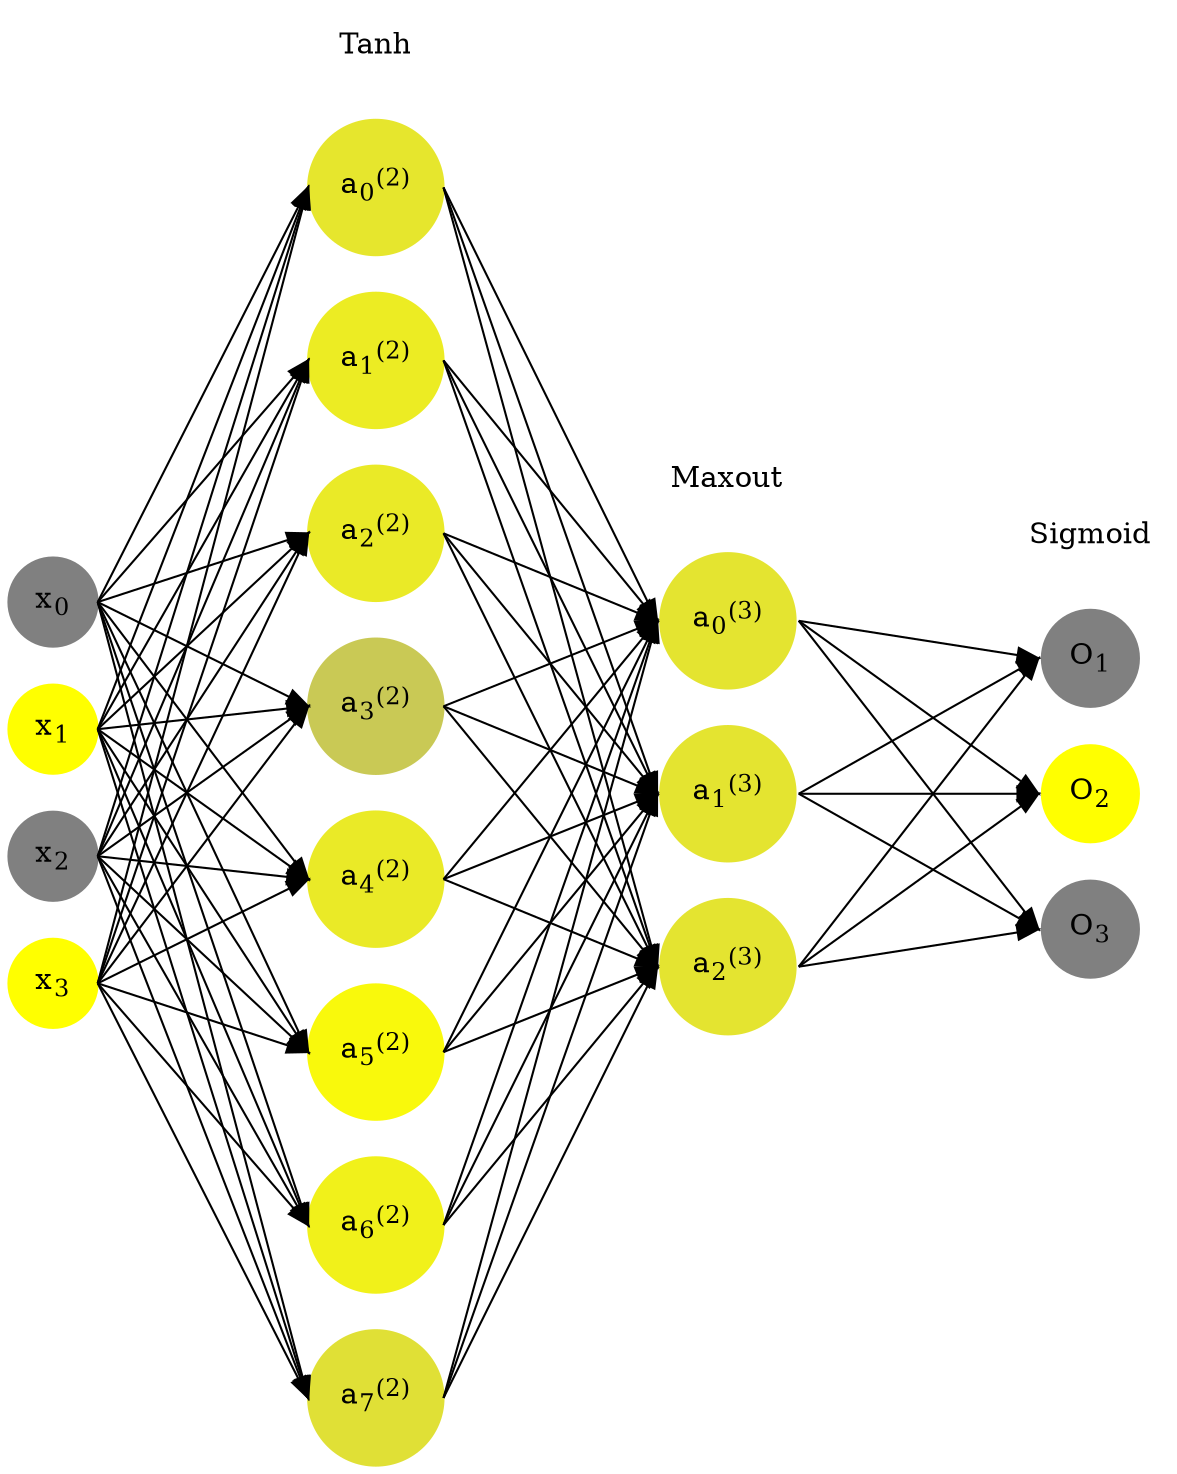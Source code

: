 digraph G {
	rankdir = LR;
	splines=false;
	edge[style=invis];
	ranksep= 1.4;
	{
	node [shape=circle, color="0.1667, 0.0, 0.5", style=filled, fillcolor="0.1667, 0.0, 0.5"];
	x0 [label=<x<sub>0</sub>>];
	}
	{
	node [shape=circle, color="0.1667, 1.0, 1.0", style=filled, fillcolor="0.1667, 1.0, 1.0"];
	x1 [label=<x<sub>1</sub>>];
	}
	{
	node [shape=circle, color="0.1667, 0.0, 0.5", style=filled, fillcolor="0.1667, 0.0, 0.5"];
	x2 [label=<x<sub>2</sub>>];
	}
	{
	node [shape=circle, color="0.1667, 1.0, 1.0", style=filled, fillcolor="0.1667, 1.0, 1.0"];
	x3 [label=<x<sub>3</sub>>];
	}
	{
	node [shape=circle, color="0.1667, 0.801649, 0.900824", style=filled, fillcolor="0.1667, 0.801649, 0.900824"];
	a02 [label=<a<sub>0</sub><sup>(2)</sup>>];
	}
	{
	node [shape=circle, color="0.1667, 0.849932, 0.924966", style=filled, fillcolor="0.1667, 0.849932, 0.924966"];
	a12 [label=<a<sub>1</sub><sup>(2)</sup>>];
	}
	{
	node [shape=circle, color="0.1667, 0.831667, 0.915833", style=filled, fillcolor="0.1667, 0.831667, 0.915833"];
	a22 [label=<a<sub>2</sub><sup>(2)</sup>>];
	}
	{
	node [shape=circle, color="0.1667, 0.575153, 0.787577", style=filled, fillcolor="0.1667, 0.575153, 0.787577"];
	a32 [label=<a<sub>3</sub><sup>(2)</sup>>];
	}
	{
	node [shape=circle, color="0.1667, 0.833758, 0.916879", style=filled, fillcolor="0.1667, 0.833758, 0.916879"];
	a42 [label=<a<sub>4</sub><sup>(2)</sup>>];
	}
	{
	node [shape=circle, color="0.1667, 0.948851, 0.974425", style=filled, fillcolor="0.1667, 0.948851, 0.974425"];
	a52 [label=<a<sub>5</sub><sup>(2)</sup>>];
	}
	{
	node [shape=circle, color="0.1667, 0.889753, 0.944876", style=filled, fillcolor="0.1667, 0.889753, 0.944876"];
	a62 [label=<a<sub>6</sub><sup>(2)</sup>>];
	}
	{
	node [shape=circle, color="0.1667, 0.756064, 0.878032", style=filled, fillcolor="0.1667, 0.756064, 0.878032"];
	a72 [label=<a<sub>7</sub><sup>(2)</sup>>];
	}
	{
	node [shape=circle, color="0.1667, 0.785877, 0.892939", style=filled, fillcolor="0.1667, 0.785877, 0.892939"];
	a03 [label=<a<sub>0</sub><sup>(3)</sup>>];
	}
	{
	node [shape=circle, color="0.1667, 0.785877, 0.892939", style=filled, fillcolor="0.1667, 0.785877, 0.892939"];
	a13 [label=<a<sub>1</sub><sup>(3)</sup>>];
	}
	{
	node [shape=circle, color="0.1667, 0.785877, 0.892939", style=filled, fillcolor="0.1667, 0.785877, 0.892939"];
	a23 [label=<a<sub>2</sub><sup>(3)</sup>>];
	}
	{
	node [shape=circle, color="0.1667, 0.0, 0.5", style=filled, fillcolor="0.1667, 0.0, 0.5"];
	O1 [label=<O<sub>1</sub>>];
	}
	{
	node [shape=circle, color="0.1667, 1.0, 1.0", style=filled, fillcolor="0.1667, 1.0, 1.0"];
	O2 [label=<O<sub>2</sub>>];
	}
	{
	node [shape=circle, color="0.1667, 0.0, 0.5", style=filled, fillcolor="0.1667, 0.0, 0.5"];
	O3 [label=<O<sub>3</sub>>];
	}
	{
	rank=same;
	x0->x1->x2->x3;
	}
	{
	rank=same;
	a02->a12->a22->a32->a42->a52->a62->a72;
	}
	{
	rank=same;
	a03->a13->a23;
	}
	{
	rank=same;
	O1->O2->O3;
	}
	l1 [shape=plaintext,label="Tanh"];
	l1->a02;
	{rank=same; l1;a02};
	l2 [shape=plaintext,label="Maxout"];
	l2->a03;
	{rank=same; l2;a03};
	l3 [shape=plaintext,label="Sigmoid"];
	l3->O1;
	{rank=same; l3;O1};
edge[style=solid, tailport=e, headport=w];
	{x0;x1;x2;x3} -> {a02;a12;a22;a32;a42;a52;a62;a72};
	{a02;a12;a22;a32;a42;a52;a62;a72} -> {a03;a13;a23};
	{a03;a13;a23} -> {O1,O2,O3};
}
